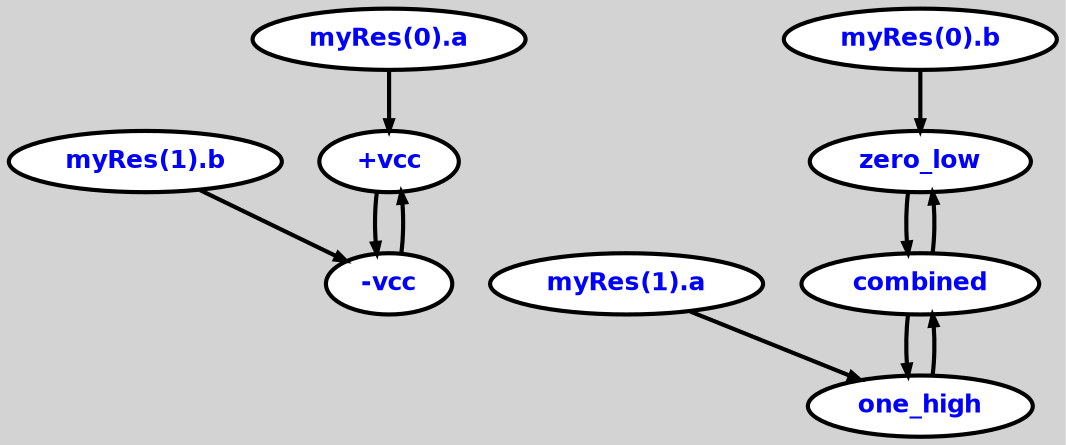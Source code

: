 digraph {

ordering=out;
	ranksep=.4;
	bgcolor="lightgrey"; node [fixedsize=false, fontsize=12, fontname="Helvetica-bold", fontcolor="blue"
		width=.25, height=.25, color="black", fillcolor="white", style="filled, solid, bold"];
	edge [arrowsize=.5, color="black", style="bold"]  n0 [label="+vcc"];
  n1 [label="-vcc"];
  n2 [label="zero_low"];
  n3 [label="one_high"];
  n4 [label="combined"];
  p0 [label="myRes(1).a"];
  p1 [label="myRes(1).b"];
  p2 [label="myRes(0).a"];
  p3 [label="myRes(0).b"];
  n0 -> n1;
  n1 -> n0;
  n2 -> n4;
  n3 -> n4;
  n4 -> n3;
  n4 -> n2;
  p0 -> n3;
  p1 -> n1;
  p2 -> n0;
  p3 -> n2;
}
